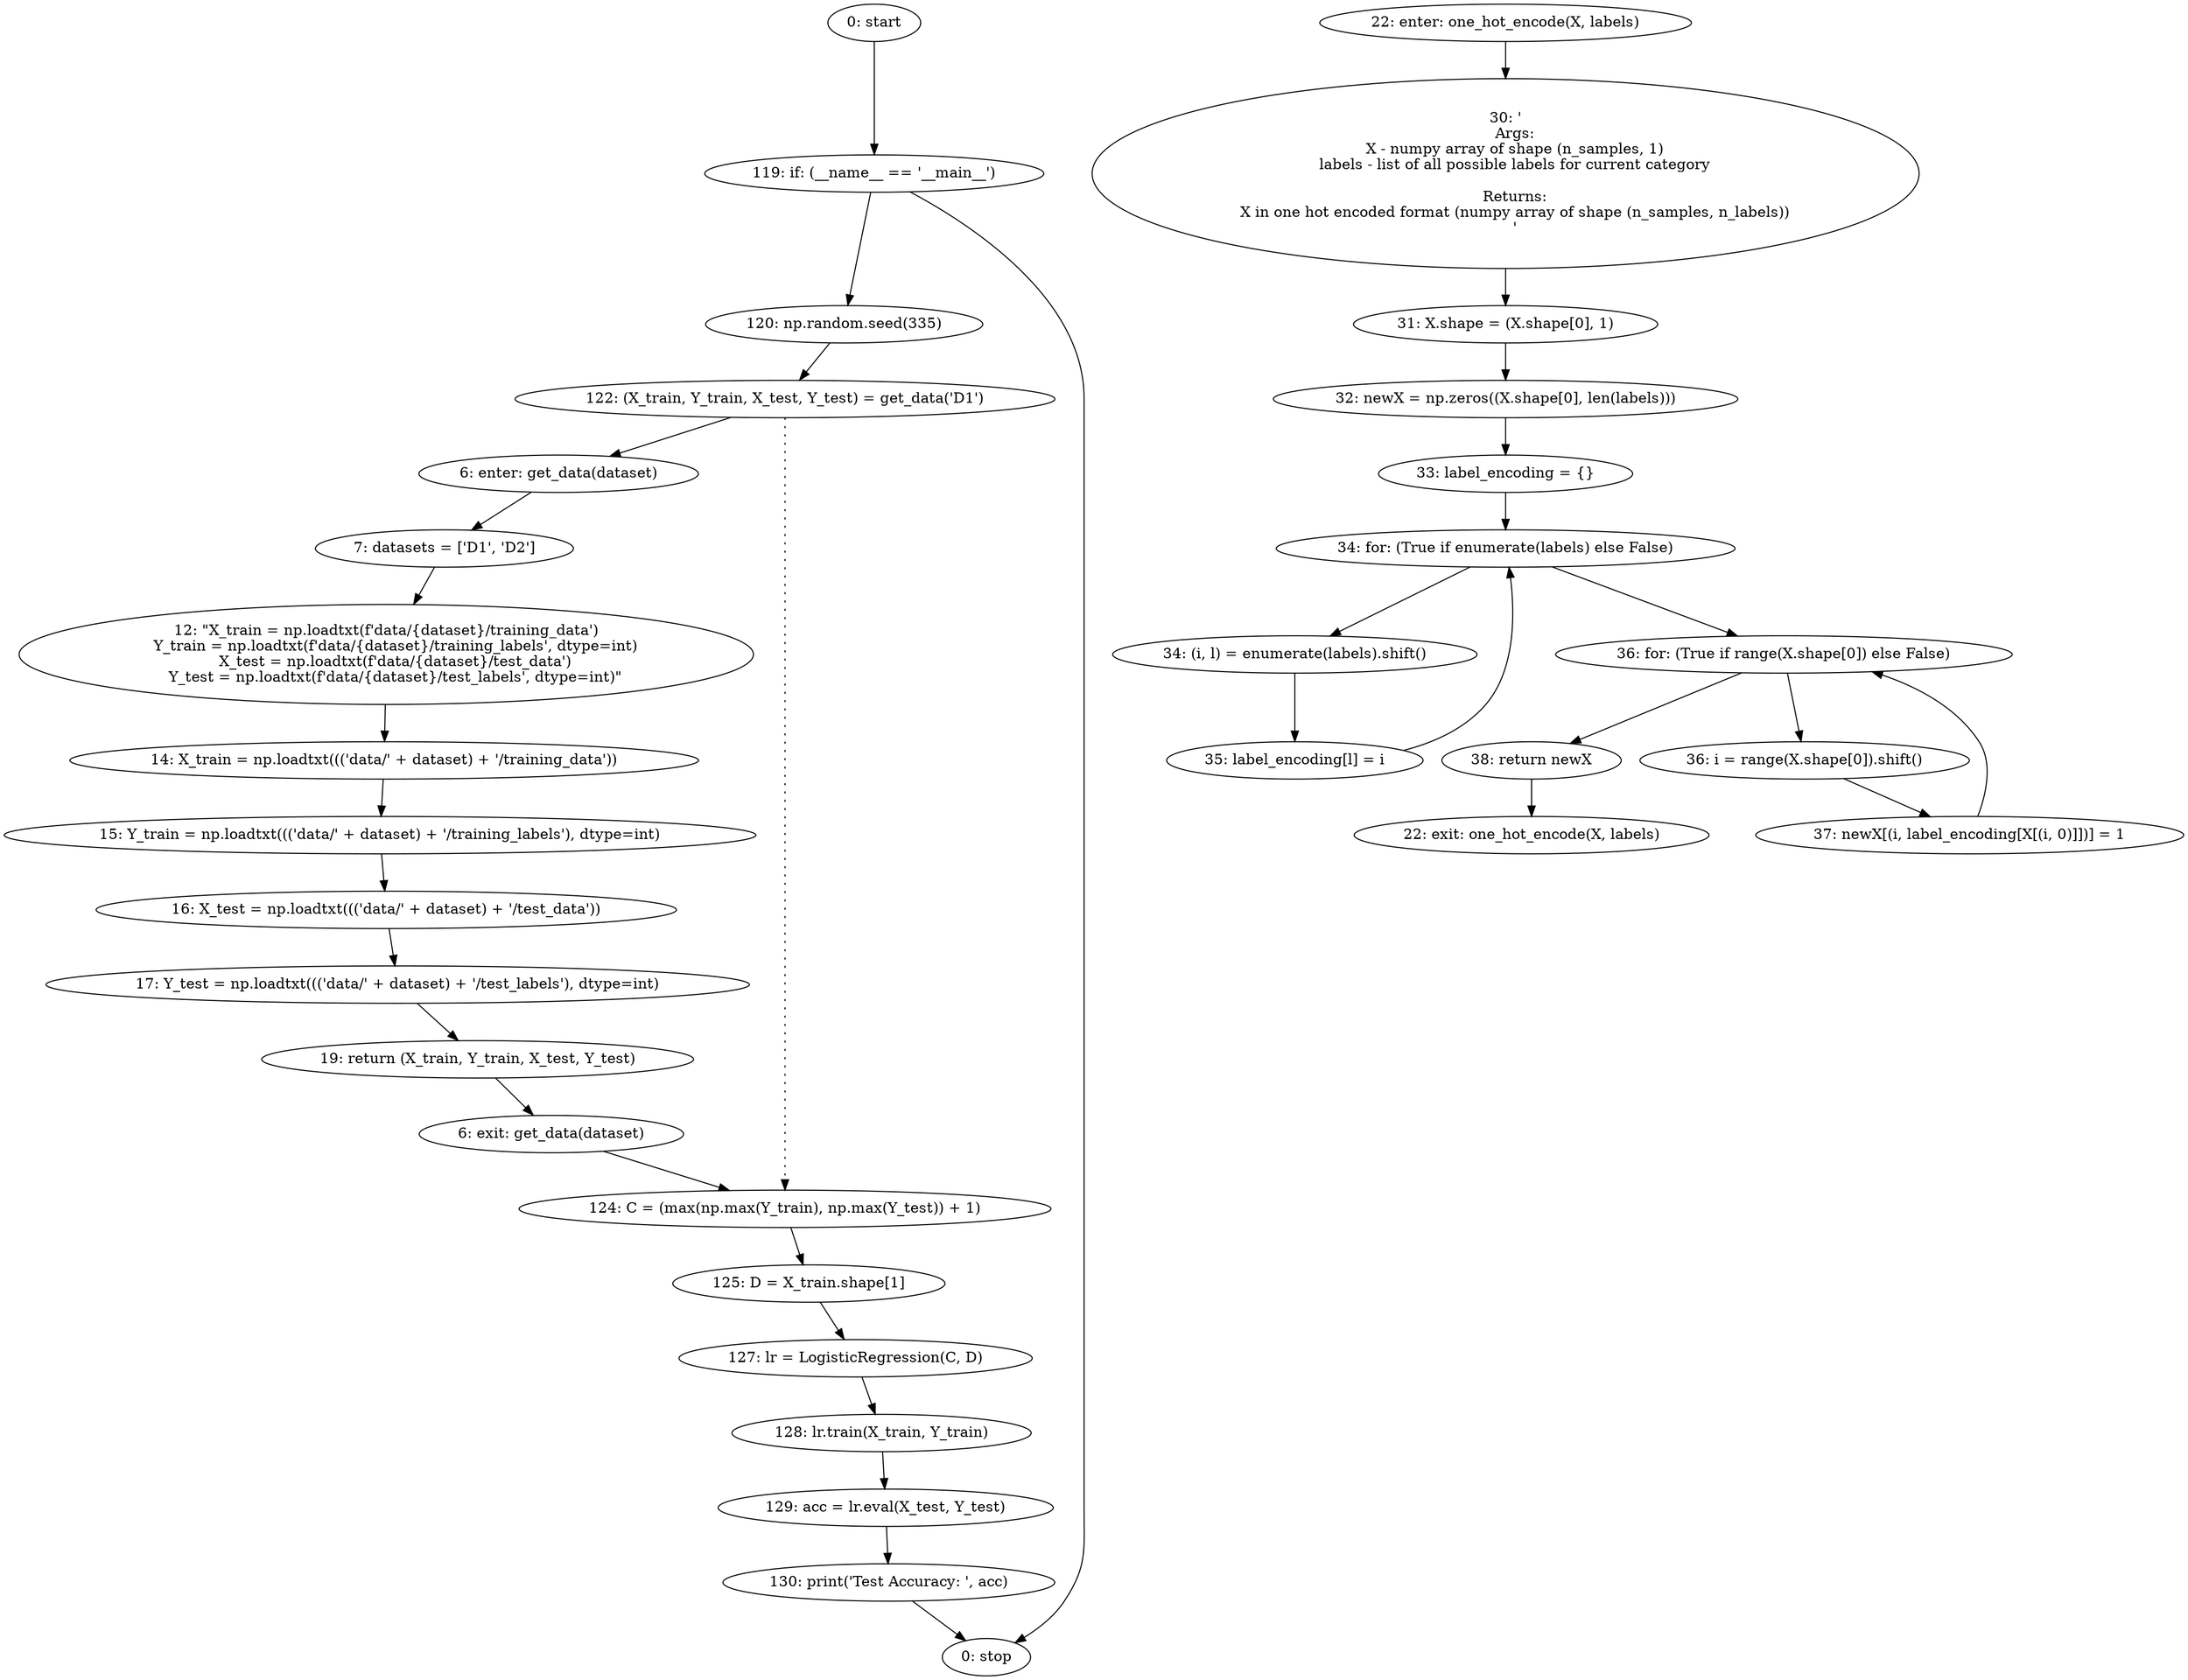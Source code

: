 strict digraph "" {
	node [label="\N"];
	0	 [label="0: start"];
	23	 [label="119: if: (__name__ == '__main__')"];
	0 -> 23;
	24	 [label="120: np.random.seed(335)"];
	23 -> 24;
	32	 [label="0: stop"];
	23 -> 32;
	1	 [label="6: enter: get_data(dataset)"];
	3	 [label="7: datasets = ['D1', 'D2']"];
	1 -> 3;
	4	 [label="12: \"X_train = np.loadtxt(f'data/{dataset}/training_data')\n    Y_train = np.loadtxt(f'data/{dataset}/training_labels', dtype=int)\n    \
X_test = np.loadtxt(f'data/{dataset}/test_data')\n    Y_test = np.loadtxt(f'data/{dataset}/test_labels', dtype=int)\""];
	3 -> 4;
	25	 [label="122: (X_train, Y_train, X_test, Y_test) = get_data('D1')"];
	25 -> 1;
	26	 [label="124: C = (max(np.max(Y_train), np.max(Y_test)) + 1)"];
	25 -> 26	 [style=dotted,
		weight=100];
	27	 [label="125: D = X_train.shape[1]"];
	26 -> 27;
	2	 [label="6: exit: get_data(dataset)"];
	2 -> 26;
	9	 [label="19: return (X_train, Y_train, X_test, Y_test)"];
	9 -> 2;
	5	 [label="14: X_train = np.loadtxt((('data/' + dataset) + '/training_data'))"];
	4 -> 5;
	6	 [label="15: Y_train = np.loadtxt((('data/' + dataset) + '/training_labels'), dtype=int)"];
	5 -> 6;
	7	 [label="16: X_test = np.loadtxt((('data/' + dataset) + '/test_data'))"];
	6 -> 7;
	8	 [label="17: Y_test = np.loadtxt((('data/' + dataset) + '/test_labels'), dtype=int)"];
	7 -> 8;
	8 -> 9;
	10	 [label="22: enter: one_hot_encode(X, labels)"];
	12	 [label="30: '\n    Args:\n    X - numpy array of shape (n_samples, 1)\n    labels - list of all possible labels for current category\n\n    \
Returns:\n    X in one hot encoded format (numpy array of shape (n_samples, n_labels))\n    '"];
	10 -> 12;
	13	 [label="31: X.shape = (X.shape[0], 1)"];
	12 -> 13;
	11	 [label="22: exit: one_hot_encode(X, labels)"];
	22	 [label="38: return newX"];
	22 -> 11;
	14	 [label="32: newX = np.zeros((X.shape[0], len(labels)))"];
	13 -> 14;
	15	 [label="33: label_encoding = {}"];
	14 -> 15;
	16	 [label="34: for: (True if enumerate(labels) else False)"];
	15 -> 16;
	17	 [label="34: (i, l) = enumerate(labels).shift()"];
	16 -> 17;
	19	 [label="36: for: (True if range(X.shape[0]) else False)"];
	16 -> 19;
	18	 [label="35: label_encoding[l] = i"];
	17 -> 18;
	19 -> 22;
	20	 [label="36: i = range(X.shape[0]).shift()"];
	19 -> 20;
	18 -> 16;
	21	 [label="37: newX[(i, label_encoding[X[(i, 0)]])] = 1"];
	20 -> 21;
	21 -> 19;
	24 -> 25;
	28	 [label="127: lr = LogisticRegression(C, D)"];
	27 -> 28;
	29	 [label="128: lr.train(X_train, Y_train)"];
	28 -> 29;
	30	 [label="129: acc = lr.eval(X_test, Y_test)"];
	29 -> 30;
	31	 [label="130: print('Test Accuracy: ', acc)"];
	30 -> 31;
	31 -> 32;
}

